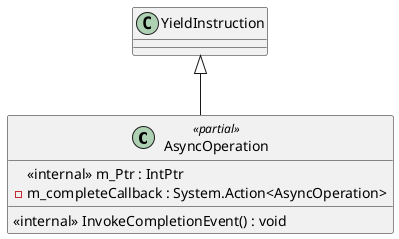 @startuml
class AsyncOperation <<partial>> {
    <<internal>> m_Ptr : IntPtr
    - m_completeCallback : System.Action<AsyncOperation>
    <<internal>> InvokeCompletionEvent() : void
}
YieldInstruction <|-- AsyncOperation
@enduml
